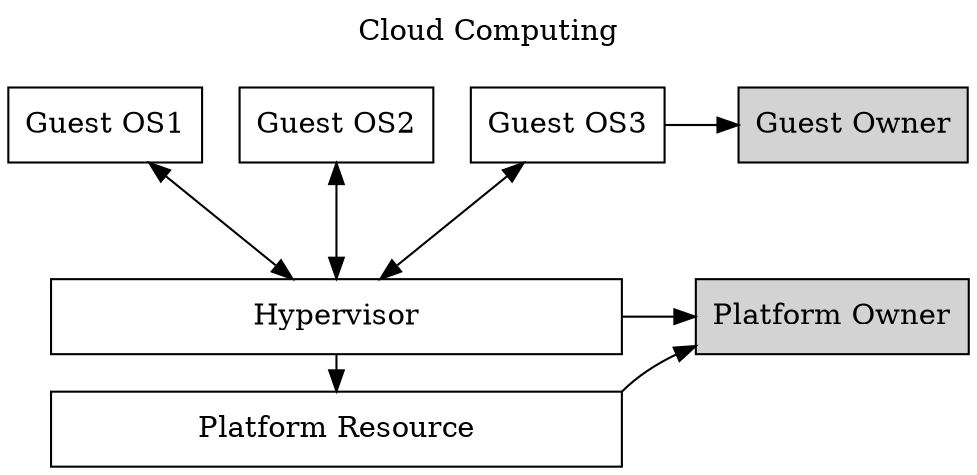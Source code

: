 digraph cloud_owner{
	node[shape = box];
	label = "Cloud Computing\n "; labelloc = t;
	ranksep = 0.25;

	guest_os1[label = "Guest OS1"];
	guest_os2[label = "Guest OS2"];
	guest_os3[label = "Guest OS3"];	
	hypervisor[label = "Hypervisor"; width = 3.8];
	platform_resource[label = "Platform Resource"; width = 3.8];
	guest_owner[label = "Guest Owner"; width = 1.5; style = filled];
	platform_owner[label = "Platform Owner"; style = filled];

	guest_os1 -> hypervisor[dir = both; minlen = 3;];
	guest_os2 -> hypervisor[dir = both; minlen = 3; weight = 8;];
	guest_os3 -> hypervisor[dir = both; minlen = 3;];
	hypervisor -> platform_resource[weight = 8];

	{rank = same; guest_os3 -> guest_owner[minlen = 2]}	
	{rank = same; hypervisor -> platform_owner[minlen = 2;]}

	platform_resource -> platform_owner[tailport = ne;];

}